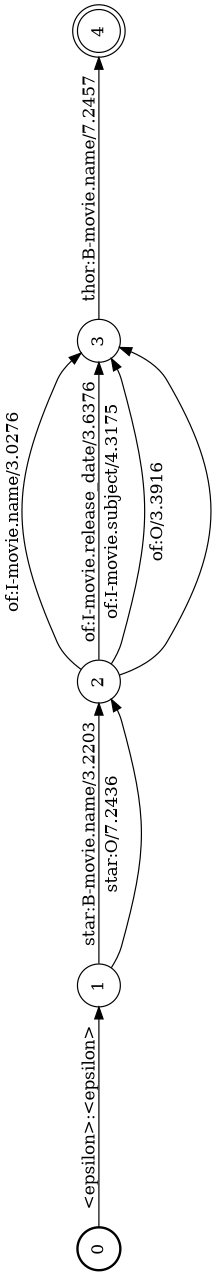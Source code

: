 digraph FST {
rankdir = LR;
size = "8.5,11";
label = "";
center = 1;
orientation = Landscape;
ranksep = "0.4";
nodesep = "0.25";
0 [label = "0", shape = circle, style = bold, fontsize = 14]
	0 -> 1 [label = "<epsilon>:<epsilon>", fontsize = 14];
1 [label = "1", shape = circle, style = solid, fontsize = 14]
	1 -> 2 [label = "star:B-movie.name/3.2203", fontsize = 14];
	1 -> 2 [label = "star:O/7.2436", fontsize = 14];
2 [label = "2", shape = circle, style = solid, fontsize = 14]
	2 -> 3 [label = "of:I-movie.name/3.0276", fontsize = 14];
	2 -> 3 [label = "of:I-movie.release_date/3.6376", fontsize = 14];
	2 -> 3 [label = "of:I-movie.subject/4.3175", fontsize = 14];
	2 -> 3 [label = "of:O/3.3916", fontsize = 14];
3 [label = "3", shape = circle, style = solid, fontsize = 14]
	3 -> 4 [label = "thor:B-movie.name/7.2457", fontsize = 14];
4 [label = "4", shape = doublecircle, style = solid, fontsize = 14]
}

